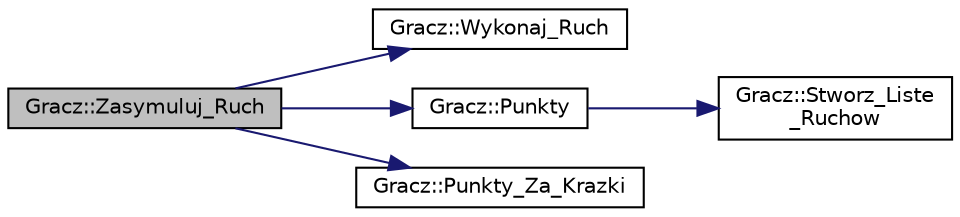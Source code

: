 digraph "Gracz::Zasymuluj_Ruch"
{
  edge [fontname="Helvetica",fontsize="10",labelfontname="Helvetica",labelfontsize="10"];
  node [fontname="Helvetica",fontsize="10",shape=record];
  rankdir="LR";
  Node1 [label="Gracz::Zasymuluj_Ruch",height=0.2,width=0.4,color="black", fillcolor="grey75", style="filled" fontcolor="black"];
  Node1 -> Node2 [color="midnightblue",fontsize="10",style="solid",fontname="Helvetica"];
  Node2 [label="Gracz::Wykonaj_Ruch",height=0.2,width=0.4,color="black", fillcolor="white", style="filled",URL="$class_gracz.html#af0f858812267d64657558c7221f730f7",tooltip="Wykonaj_Ruch."];
  Node1 -> Node3 [color="midnightblue",fontsize="10",style="solid",fontname="Helvetica"];
  Node3 [label="Gracz::Punkty",height=0.2,width=0.4,color="black", fillcolor="white", style="filled",URL="$class_gracz.html#af8b44c1dc03ef3c5ff0b210acdb84768",tooltip="Punkty."];
  Node3 -> Node4 [color="midnightblue",fontsize="10",style="solid",fontname="Helvetica"];
  Node4 [label="Gracz::Stworz_Liste\l_Ruchow",height=0.2,width=0.4,color="black", fillcolor="white", style="filled",URL="$class_gracz.html#a528eecc55f9be2365726f00cbf7df2f0",tooltip="Stworz_Liste_Ruchow."];
  Node1 -> Node5 [color="midnightblue",fontsize="10",style="solid",fontname="Helvetica"];
  Node5 [label="Gracz::Punkty_Za_Krazki",height=0.2,width=0.4,color="black", fillcolor="white", style="filled",URL="$class_gracz.html#a0c4ed93f42f8865b3b50337a72417d37",tooltip="Punkty_Za_Krazki."];
}
